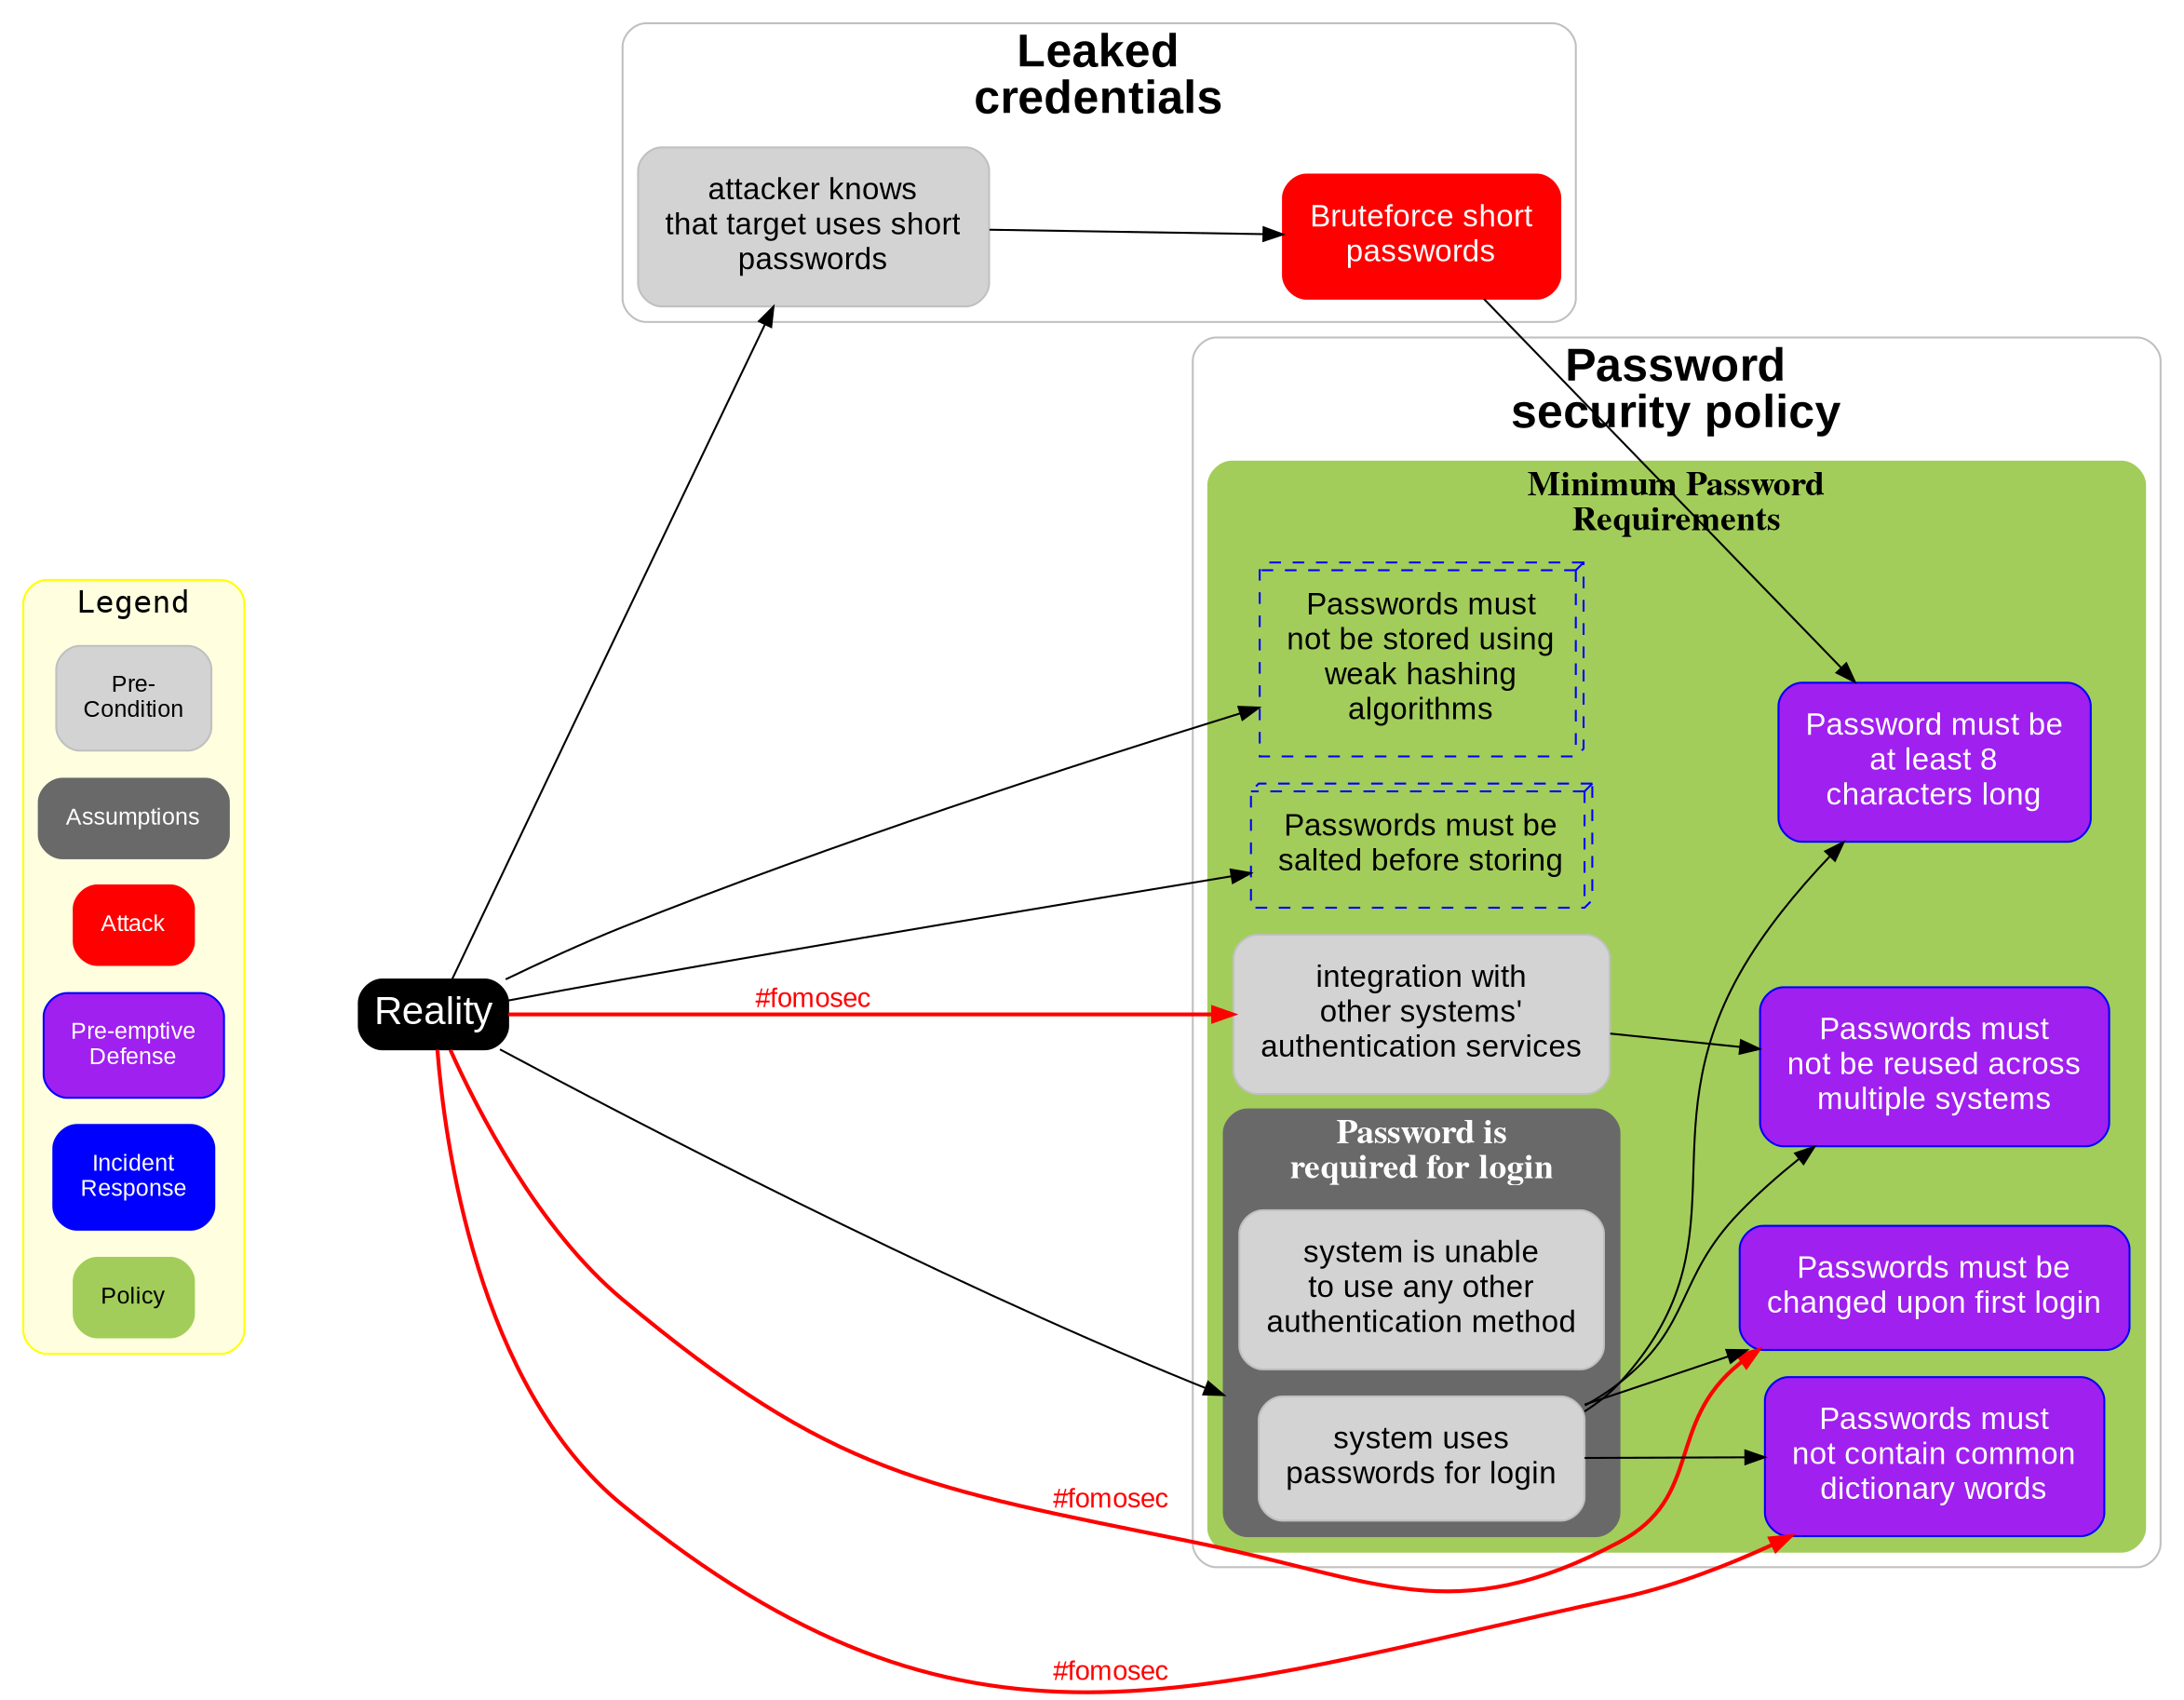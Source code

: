 digraph "top" {
  // Base Styling
  compound=true
  graph[style="filled, rounded" rankdir="LR" splines="true" overlap="false" nodesep="0.2" ranksep="0.9"];

  // Start and end nodes
  reality[ label="Reality"  fontname="Arial"  fontsize="20"  fontcolor="white"  fillcolor="black"  color="black"  shape="box"  style="filled, rounded" ]
  subgraph cluster_Password_security_policy {
    label=<<B>Password<br></br>security policy</B>>
    graph[style="filled, rounded" rankdir="LR" splines="true" overlap="false" nodesep="0.2" ranksep="0.9" fontname="Arial"  fontsize="24"  fontcolor="black"  fillcolor="transparent"  color="gray" ];
    subgraph cluster_Minimum_Password_Requirements {
      label=<<B>Minimum Password<br></br>Requirements</B>>
      graph[style="filled, rounded" rankdir="LR" splines="true" overlap="false" nodesep="0.2" ranksep="0.9" fontname="Times"  fontsize="18"  fontcolor="black"  fillcolor="darkolivegreen3"  color="darkolivegreen3" ];
    subgraph cluster_Password_is_required_for_login {
      label=<<B>Password is<br></br>required for login</B>>
      graph[style="filled, rounded" rankdir="LR" splines="true" overlap="false" nodesep="0.2" ranksep="0.9" fontname="Times"  fontsize="18"  fontcolor="white"  fillcolor="dimgray"  color="dimgray" ];
      system_is_unable_to_use_any_other_authentication_method[label="system is unable\nto use any other\nauthentication method"  shape="box"  style="filled, rounded"  margin="0.2"  fontname="Arial"  fontsize="16"  fontcolor="black"  fillcolor="lightgray"  color="gray"]
      system_uses_passwords_for_login[label="system uses\npasswords for login"  shape="box"  style="filled, rounded"  margin="0.2"  fontname="Arial"  fontsize="16"  fontcolor="black"  fillcolor="lightgray"  color="gray"]
      {rank="same"; system_is_unable_to_use_any_other_authentication_method; system_uses_passwords_for_login; }
    }
      Passwords_must_not_be_reused_across_multiple_systems[label="Passwords must\nnot be reused across\nmultiple systems"  shape="box"  style="filled, rounded"  margin="0.2"  fontname="Arial"  fontsize="16"  fontcolor="white"  fillcolor="purple"  color="blue"]
      Passwords_must_not_be_stored_using_weak_hashing_algorithms[label="Passwords must\nnot be stored using\nweak hashing\nalgorithms"  shape="box3d"  style="filled, dashed"  margin="0.2"  fontname="Arial"  fontsize="16"  fontcolor="black"  fillcolor="transparent"  color="blue"]
      Passwords_must_be_salted_before_storing[label="Passwords must be\nsalted before storing"  shape="box3d"  style="filled, dashed"  margin="0.2"  fontname="Arial"  fontsize="16"  fontcolor="black"  fillcolor="transparent"  color="blue"]
      Password_must_be_at_least_8_characters_long[label="Password must be\nat least 8\ncharacters long"  shape="box"  style="filled, rounded"  margin="0.2"  fontname="Arial"  fontsize="16"  fontcolor="white"  fillcolor="purple"  color="blue"]
      Passwords_must_be_changed_upon_first_login[label="Passwords must be\nchanged upon first login"  shape="box"  style="filled, rounded"  margin="0.2"  fontname="Arial"  fontsize="16"  fontcolor="white"  fillcolor="purple"  color="blue"]
      Passwords_must_not_contain_common_dictionary_words[label="Passwords must\nnot contain common\ndictionary words"  shape="box"  style="filled, rounded"  margin="0.2"  fontname="Arial"  fontsize="16"  fontcolor="white"  fillcolor="purple"  color="blue"]
      integration_with_other_systems_authentication_services[label="integration with\nother systems'\nauthentication services"  shape="box"  style="filled, rounded"  margin="0.2"  fontname="Arial"  fontsize="16"  fontcolor="black"  fillcolor="lightgray"  color="gray"]
      {rank="same"; integration_with_other_systems_authentication_services; }
    }
    {rank="same"; }
  }
  integration_with_other_systems_authentication_services -> Passwords_must_not_be_reused_across_multiple_systems
  reality -> system_uses_passwords_for_login[lhead=cluster_Password_is_required_for_login]
  reality -> Passwords_must_be_changed_upon_first_login[ label="#fomosec"  penwidth="2"  color="red"  fontname="Arial"  fontcolor="red" ]
  reality -> Passwords_must_not_contain_common_dictionary_words[ label="#fomosec"  penwidth="2"  color="red"  fontname="Arial"  fontcolor="red" ]
  reality -> integration_with_other_systems_authentication_services[ label="#fomosec"  penwidth="2"  color="red"  fontname="Arial"  fontcolor="red" ]
  reality -> Passwords_must_not_be_stored_using_weak_hashing_algorithms
  reality -> Passwords_must_be_salted_before_storing
  system_uses_passwords_for_login -> Passwords_must_be_changed_upon_first_login[ltail=Password_is_required_for_login]
  system_uses_passwords_for_login -> Passwords_must_not_contain_common_dictionary_words[ltail=Password_is_required_for_login]
  system_uses_passwords_for_login -> Passwords_must_not_be_reused_across_multiple_systems[ltail=Password_is_required_for_login]
  system_uses_passwords_for_login -> Password_must_be_at_least_8_characters_long[ltail=Password_is_required_for_login]
  Bruteforce_short_passwords -> Password_must_be_at_least_8_characters_long
  subgraph cluster_Leaked_credentials {
    label=<<B>Leaked<br></br>credentials</B>>
    graph[style="filled, rounded" rankdir="LR" splines="true" overlap="false" nodesep="0.2" ranksep="0.9" fontname="Arial"  fontsize="24"  fontcolor="black"  fillcolor="transparent"  color="gray" ];
    attacker_knows_that_target_uses_short_passwords[label="attacker knows\nthat target uses short\npasswords"  shape="box"  style="filled, rounded"  margin="0.2"  fontname="Arial"  fontsize="16"  fontcolor="black"  fillcolor="lightgray"  color="gray"]
    Bruteforce_short_passwords[label="Bruteforce short\npasswords"  shape="box"  style="filled, rounded"  margin="0.2"  fontname="Arial"  fontsize="16"  fontcolor="white"  fillcolor="red"  color="red"]
    {rank="same"; attacker_knows_that_target_uses_short_passwords; }
  }
  reality -> attacker_knows_that_target_uses_short_passwords
  attacker_knows_that_target_uses_short_passwords -> Bruteforce_short_passwords
  subgraph cluster_Legend {
    label="Legend"
    graph[style="filled, rounded" rankdir="LR" fontsize="16" splines="true" overlap="false" nodesep="0.1" ranksep="0.2" fontname="Courier" fillcolor="lightyellow" color="yellow"];
    A[label="Pre-\nCondition"  shape="box"  style="filled, rounded"  margin="0.2"  fontname="Arial"  fontsize="12"  fontcolor="black"  fillcolor="lightgray"  color="gray"]
    B[label="Assumptions"  shape="box"  style="filled, rounded"  margin="0.2"  fontname="Arial"  fontsize="12"  fontcolor="white"  fillcolor="dimgray"  color="dimgray"]
    C[label="Attack"  shape="box"  style="filled, rounded"  margin="0.2"  fontname="Arial"  fontsize="12"  fontcolor="white"  fillcolor="red"  color="red"]
    D[label="Pre-emptive\nDefense"  shape="box"  style="filled, rounded"  margin="0.2"  fontname="Arial"  fontsize="12"  fontcolor="white"  fillcolor="purple"  color="blue"]
    E[label="Incident\nResponse"  shape="box"  style="filled, rounded"  margin="0.2"  fontname="Arial"  fontsize="12"  fontcolor="white"  fillcolor="blue"  color="blue"]
    F[label="Policy"  shape="box"  style="filled, rounded"  margin="0.2"  fontname="Arial"  fontsize="12"  fontcolor="black"  fillcolor="darkolivegreen3"  color="darkolivegreen3"]
  }
  A -> reality [style="invis" ltail="cluster_Legend"]
  B -> reality [style="invis" ltail="cluster_Legend"]
  C -> reality [style="invis" ltail="cluster_Legend"]
  D -> reality [style="invis" ltail="cluster_Legend"]
  E -> reality [style="invis" ltail="cluster_Legend"]
  F -> reality [style="invis" ltail="cluster_Legend"]
}